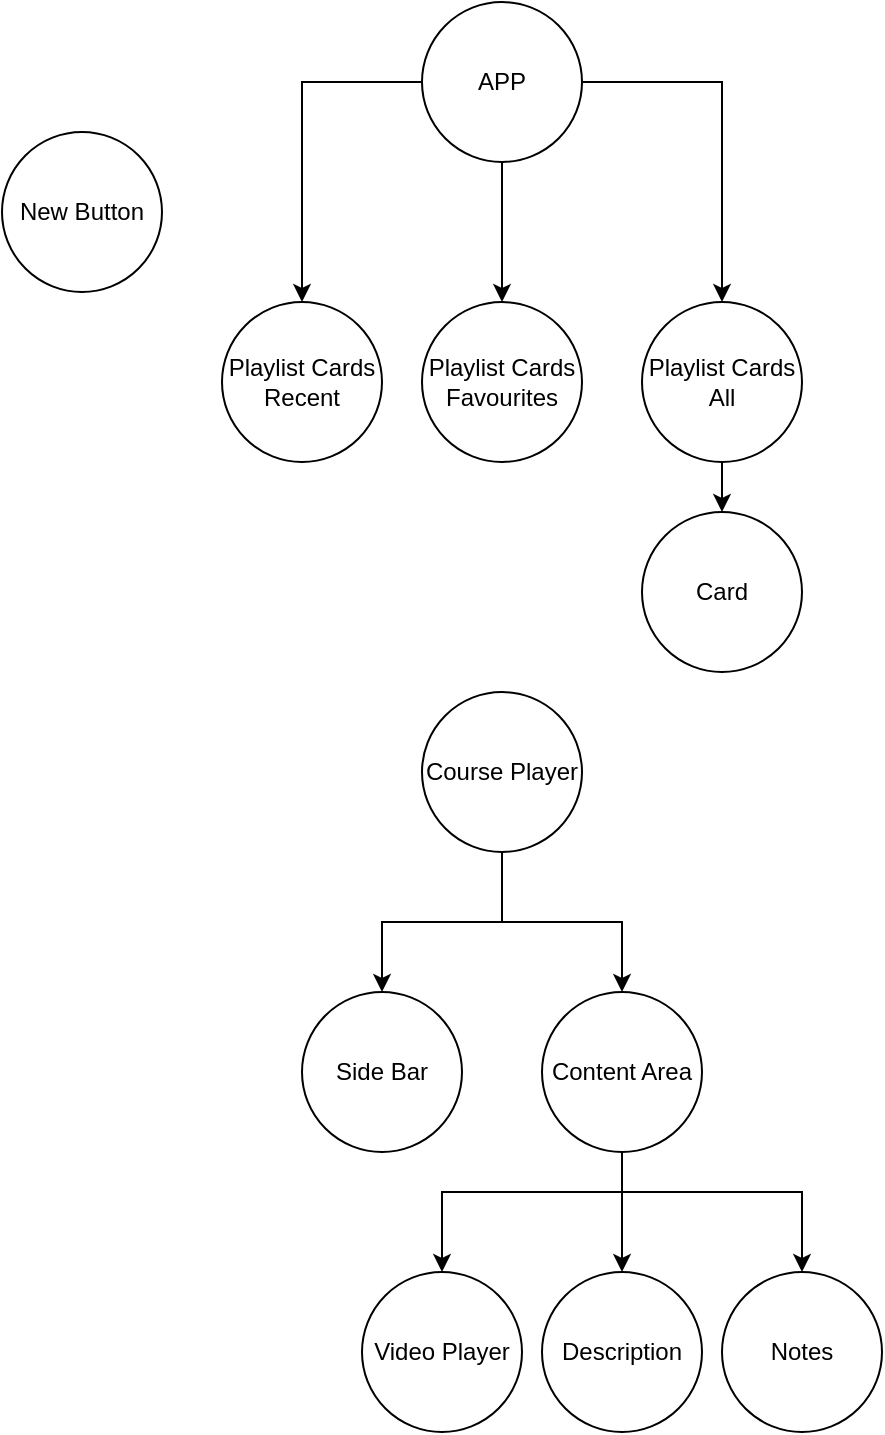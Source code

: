 <mxfile version="24.5.2" type="device">
  <diagram name="Page-1" id="APRAnIo-qfURHY30sIvo">
    <mxGraphModel dx="1674" dy="772" grid="1" gridSize="10" guides="1" tooltips="1" connect="1" arrows="1" fold="1" page="1" pageScale="1" pageWidth="850" pageHeight="1100" math="0" shadow="0">
      <root>
        <mxCell id="0" />
        <mxCell id="1" parent="0" />
        <mxCell id="y141Wd-KF7rKzZnpChZp-13" style="edgeStyle=orthogonalEdgeStyle;rounded=0;orthogonalLoop=1;jettySize=auto;html=1;entryX=0.5;entryY=0;entryDx=0;entryDy=0;" edge="1" parent="1" source="y141Wd-KF7rKzZnpChZp-1" target="y141Wd-KF7rKzZnpChZp-4">
          <mxGeometry relative="1" as="geometry" />
        </mxCell>
        <mxCell id="y141Wd-KF7rKzZnpChZp-14" style="edgeStyle=orthogonalEdgeStyle;rounded=0;orthogonalLoop=1;jettySize=auto;html=1;" edge="1" parent="1" source="y141Wd-KF7rKzZnpChZp-1" target="y141Wd-KF7rKzZnpChZp-3">
          <mxGeometry relative="1" as="geometry" />
        </mxCell>
        <mxCell id="y141Wd-KF7rKzZnpChZp-15" style="edgeStyle=orthogonalEdgeStyle;rounded=0;orthogonalLoop=1;jettySize=auto;html=1;" edge="1" parent="1" source="y141Wd-KF7rKzZnpChZp-1" target="y141Wd-KF7rKzZnpChZp-2">
          <mxGeometry relative="1" as="geometry" />
        </mxCell>
        <mxCell id="y141Wd-KF7rKzZnpChZp-1" value="APP" style="ellipse;whiteSpace=wrap;html=1;aspect=fixed;" vertex="1" parent="1">
          <mxGeometry x="260" y="55" width="80" height="80" as="geometry" />
        </mxCell>
        <mxCell id="y141Wd-KF7rKzZnpChZp-16" style="edgeStyle=orthogonalEdgeStyle;rounded=0;orthogonalLoop=1;jettySize=auto;html=1;" edge="1" parent="1" source="y141Wd-KF7rKzZnpChZp-2" target="y141Wd-KF7rKzZnpChZp-5">
          <mxGeometry relative="1" as="geometry" />
        </mxCell>
        <mxCell id="y141Wd-KF7rKzZnpChZp-2" value="Playlist Cards All" style="ellipse;whiteSpace=wrap;html=1;aspect=fixed;" vertex="1" parent="1">
          <mxGeometry x="370" y="205" width="80" height="80" as="geometry" />
        </mxCell>
        <mxCell id="y141Wd-KF7rKzZnpChZp-3" value="Playlist Cards Favourites" style="ellipse;whiteSpace=wrap;html=1;aspect=fixed;" vertex="1" parent="1">
          <mxGeometry x="260" y="205" width="80" height="80" as="geometry" />
        </mxCell>
        <mxCell id="y141Wd-KF7rKzZnpChZp-4" value="Playlist Cards Recent" style="ellipse;whiteSpace=wrap;html=1;aspect=fixed;" vertex="1" parent="1">
          <mxGeometry x="160" y="205" width="80" height="80" as="geometry" />
        </mxCell>
        <mxCell id="y141Wd-KF7rKzZnpChZp-5" value="Card" style="ellipse;whiteSpace=wrap;html=1;aspect=fixed;" vertex="1" parent="1">
          <mxGeometry x="370" y="310" width="80" height="80" as="geometry" />
        </mxCell>
        <mxCell id="y141Wd-KF7rKzZnpChZp-6" value="New Button" style="ellipse;whiteSpace=wrap;html=1;aspect=fixed;" vertex="1" parent="1">
          <mxGeometry x="50" y="120" width="80" height="80" as="geometry" />
        </mxCell>
        <mxCell id="y141Wd-KF7rKzZnpChZp-17" style="edgeStyle=orthogonalEdgeStyle;rounded=0;orthogonalLoop=1;jettySize=auto;html=1;" edge="1" parent="1" source="y141Wd-KF7rKzZnpChZp-7" target="y141Wd-KF7rKzZnpChZp-9">
          <mxGeometry relative="1" as="geometry" />
        </mxCell>
        <mxCell id="y141Wd-KF7rKzZnpChZp-18" style="edgeStyle=orthogonalEdgeStyle;rounded=0;orthogonalLoop=1;jettySize=auto;html=1;entryX=0.5;entryY=0;entryDx=0;entryDy=0;" edge="1" parent="1" source="y141Wd-KF7rKzZnpChZp-7" target="y141Wd-KF7rKzZnpChZp-8">
          <mxGeometry relative="1" as="geometry" />
        </mxCell>
        <mxCell id="y141Wd-KF7rKzZnpChZp-7" value="Course P&lt;span style=&quot;color: rgba(0, 0, 0, 0); font-family: monospace; font-size: 0px; text-align: start; text-wrap: nowrap;&quot;&gt;%3CmxGraphModel%3E%3Croot%3E%3CmxCell%20id%3D%220%22%2F%3E%3CmxCell%20id%3D%221%22%20parent%3D%220%22%2F%3E%3CmxCell%20id%3D%222%22%20value%3D%22APP%22%20style%3D%22ellipse%3BwhiteSpace%3Dwrap%3Bhtml%3D1%3Baspect%3Dfixed%3B%22%20vertex%3D%221%22%20parent%3D%221%22%3E%3CmxGeometry%20x%3D%22385%22%20y%3D%2240%22%20width%3D%2280%22%20height%3D%2280%22%20as%3D%22geometry%22%2F%3E%3C%2FmxCell%3E%3C%2Froot%3E%3C%2FmxGraphModel%3E&lt;/span&gt;&lt;span style=&quot;color: rgba(0, 0, 0, 0); font-family: monospace; font-size: 0px; text-align: start; text-wrap: nowrap;&quot;&gt;%3CmxGraphModel%3E%3Croot%3E%3CmxCell%20id%3D%220%22%2F%3E%3CmxCell%20id%3D%221%22%20parent%3D%220%22%2F%3E%3CmxCell%20id%3D%222%22%20value%3D%22APP%22%20style%3D%22ellipse%3BwhiteSpace%3Dwrap%3Bhtml%3D1%3Baspect%3Dfixed%3B%22%20vertex%3D%221%22%20parent%3D%221%22%3E%3CmxGeometry%20x%3D%22385%22%20y%3D%2240%22%20width%3D%2280%22%20height%3D%2280%22%20as%3D%22geometry%22%2F%3E%3C%2FmxCell%3E%3C%2Froot%3E%3C%2FmxGraphModel%3E&lt;/span&gt;layer" style="ellipse;whiteSpace=wrap;html=1;aspect=fixed;" vertex="1" parent="1">
          <mxGeometry x="260" y="400" width="80" height="80" as="geometry" />
        </mxCell>
        <mxCell id="y141Wd-KF7rKzZnpChZp-19" style="edgeStyle=orthogonalEdgeStyle;rounded=0;orthogonalLoop=1;jettySize=auto;html=1;entryX=0.5;entryY=0;entryDx=0;entryDy=0;" edge="1" parent="1" source="y141Wd-KF7rKzZnpChZp-8" target="y141Wd-KF7rKzZnpChZp-12">
          <mxGeometry relative="1" as="geometry">
            <Array as="points">
              <mxPoint x="360" y="650" />
              <mxPoint x="270" y="650" />
            </Array>
          </mxGeometry>
        </mxCell>
        <mxCell id="y141Wd-KF7rKzZnpChZp-20" style="edgeStyle=orthogonalEdgeStyle;rounded=0;orthogonalLoop=1;jettySize=auto;html=1;" edge="1" parent="1" source="y141Wd-KF7rKzZnpChZp-8" target="y141Wd-KF7rKzZnpChZp-11">
          <mxGeometry relative="1" as="geometry" />
        </mxCell>
        <mxCell id="y141Wd-KF7rKzZnpChZp-21" style="edgeStyle=orthogonalEdgeStyle;rounded=0;orthogonalLoop=1;jettySize=auto;html=1;entryX=0.5;entryY=0;entryDx=0;entryDy=0;" edge="1" parent="1" source="y141Wd-KF7rKzZnpChZp-8" target="y141Wd-KF7rKzZnpChZp-10">
          <mxGeometry relative="1" as="geometry">
            <Array as="points">
              <mxPoint x="360" y="650" />
              <mxPoint x="450" y="650" />
            </Array>
          </mxGeometry>
        </mxCell>
        <mxCell id="y141Wd-KF7rKzZnpChZp-8" value="Content Area" style="ellipse;whiteSpace=wrap;html=1;aspect=fixed;" vertex="1" parent="1">
          <mxGeometry x="320" y="550" width="80" height="80" as="geometry" />
        </mxCell>
        <mxCell id="y141Wd-KF7rKzZnpChZp-9" value="Side Bar" style="ellipse;whiteSpace=wrap;html=1;aspect=fixed;" vertex="1" parent="1">
          <mxGeometry x="200" y="550" width="80" height="80" as="geometry" />
        </mxCell>
        <mxCell id="y141Wd-KF7rKzZnpChZp-10" value="Notes" style="ellipse;whiteSpace=wrap;html=1;aspect=fixed;" vertex="1" parent="1">
          <mxGeometry x="410" y="690" width="80" height="80" as="geometry" />
        </mxCell>
        <mxCell id="y141Wd-KF7rKzZnpChZp-11" value="Description" style="ellipse;whiteSpace=wrap;html=1;aspect=fixed;" vertex="1" parent="1">
          <mxGeometry x="320" y="690" width="80" height="80" as="geometry" />
        </mxCell>
        <mxCell id="y141Wd-KF7rKzZnpChZp-12" value="Video Player" style="ellipse;whiteSpace=wrap;html=1;aspect=fixed;" vertex="1" parent="1">
          <mxGeometry x="230" y="690" width="80" height="80" as="geometry" />
        </mxCell>
      </root>
    </mxGraphModel>
  </diagram>
</mxfile>
